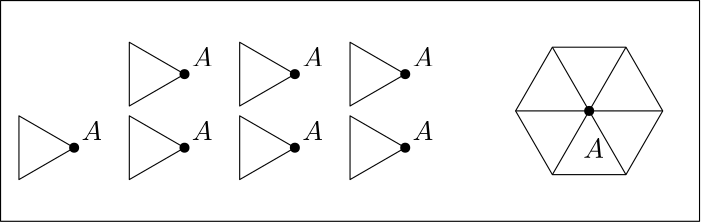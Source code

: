<?xml version="1.0"?>
<!DOCTYPE ipe SYSTEM "ipe.dtd">
<ipe version="70107" creator="Ipe 7.1.7">
<info created="D:20151027190600" modified="D:20151027190600"/>
<ipestyle name="basic">
<symbol name="arrow/arc(spx)">
<path stroke="sym-stroke" fill="sym-stroke" pen="sym-pen">
0 0 m
-1 0.333 l
-1 -0.333 l
h
</path>
</symbol>
<symbol name="arrow/farc(spx)">
<path stroke="sym-stroke" fill="white" pen="sym-pen">
0 0 m
-1 0.333 l
-1 -0.333 l
h
</path>
</symbol>
<symbol name="arrow/ptarc(spx)">
<path stroke="sym-stroke" fill="sym-stroke" pen="sym-pen">
0 0 m
-1 0.333 l
-0.8 0 l
-1 -0.333 l
h
</path>
</symbol>
<symbol name="arrow/fptarc(spx)">
<path stroke="sym-stroke" fill="white" pen="sym-pen">
0 0 m
-1 0.333 l
-0.8 0 l
-1 -0.333 l
h
</path>
</symbol>
<symbol name="mark/circle(sx)" transformations="translations">
<path fill="sym-stroke">
0.6 0 0 0.6 0 0 e
0.4 0 0 0.4 0 0 e
</path>
</symbol>
<symbol name="mark/disk(sx)" transformations="translations">
<path fill="sym-stroke">
0.6 0 0 0.6 0 0 e
</path>
</symbol>
<symbol name="mark/fdisk(sfx)" transformations="translations">
<group>
<path fill="sym-fill">
0.5 0 0 0.5 0 0 e
</path>
<path fill="sym-stroke" fillrule="eofill">
0.6 0 0 0.6 0 0 e
0.4 0 0 0.4 0 0 e
</path>
</group>
</symbol>
<symbol name="mark/box(sx)" transformations="translations">
<path fill="sym-stroke" fillrule="eofill">
-0.6 -0.6 m
0.6 -0.6 l
0.6 0.6 l
-0.6 0.6 l
h
-0.4 -0.4 m
0.4 -0.4 l
0.4 0.4 l
-0.4 0.4 l
h
</path>
</symbol>
<symbol name="mark/square(sx)" transformations="translations">
<path fill="sym-stroke">
-0.6 -0.6 m
0.6 -0.6 l
0.6 0.6 l
-0.6 0.6 l
h
</path>
</symbol>
<symbol name="mark/fsquare(sfx)" transformations="translations">
<group>
<path fill="sym-fill">
-0.5 -0.5 m
0.5 -0.5 l
0.5 0.5 l
-0.5 0.5 l
h
</path>
<path fill="sym-stroke" fillrule="eofill">
-0.6 -0.6 m
0.6 -0.6 l
0.6 0.6 l
-0.6 0.6 l
h
-0.4 -0.4 m
0.4 -0.4 l
0.4 0.4 l
-0.4 0.4 l
h
</path>
</group>
</symbol>
<symbol name="mark/cross(sx)" transformations="translations">
<group>
<path fill="sym-stroke">
-0.43 -0.57 m
0.57 0.43 l
0.43 0.57 l
-0.57 -0.43 l
h
</path>
<path fill="sym-stroke">
-0.43 0.57 m
0.57 -0.43 l
0.43 -0.57 l
-0.57 0.43 l
h
</path>
</group>
</symbol>
<symbol name="arrow/fnormal(spx)">
<path stroke="sym-stroke" fill="white" pen="sym-pen">
0 0 m
-1 0.333 l
-1 -0.333 l
h
</path>
</symbol>
<symbol name="arrow/pointed(spx)">
<path stroke="sym-stroke" fill="sym-stroke" pen="sym-pen">
0 0 m
-1 0.333 l
-0.8 0 l
-1 -0.333 l
h
</path>
</symbol>
<symbol name="arrow/fpointed(spx)">
<path stroke="sym-stroke" fill="white" pen="sym-pen">
0 0 m
-1 0.333 l
-0.8 0 l
-1 -0.333 l
h
</path>
</symbol>
<symbol name="arrow/linear(spx)">
<path stroke="sym-stroke" pen="sym-pen">
-1 0.333 m
0 0 l
-1 -0.333 l
</path>
</symbol>
<symbol name="arrow/fdouble(spx)">
<path stroke="sym-stroke" fill="white" pen="sym-pen">
0 0 m
-1 0.333 l
-1 -0.333 l
h
-1 0 m
-2 0.333 l
-2 -0.333 l
h
</path>
</symbol>
<symbol name="arrow/double(spx)">
<path stroke="sym-stroke" fill="sym-stroke" pen="sym-pen">
0 0 m
-1 0.333 l
-1 -0.333 l
h
-1 0 m
-2 0.333 l
-2 -0.333 l
h
</path>
</symbol>
<pen name="heavier" value="0.8"/>
<pen name="fat" value="1.2"/>
<pen name="ultrafat" value="2"/>
<symbolsize name="large" value="5"/>
<symbolsize name="small" value="2"/>
<symbolsize name="tiny" value="1.1"/>
<arrowsize name="large" value="10"/>
<arrowsize name="small" value="5"/>
<arrowsize name="tiny" value="3"/>
<color name="red" value="1 0 0"/>
<color name="green" value="0 1 0"/>
<color name="blue" value="0 0 1"/>
<color name="yellow" value="1 1 0"/>
<color name="orange" value="1 0.647 0"/>
<color name="gold" value="1 0.843 0"/>
<color name="purple" value="0.627 0.125 0.941"/>
<color name="gray" value="0.745"/>
<color name="brown" value="0.647 0.165 0.165"/>
<color name="navy" value="0 0 0.502"/>
<color name="pink" value="1 0.753 0.796"/>
<color name="seagreen" value="0.18 0.545 0.341"/>
<color name="turquoise" value="0.251 0.878 0.816"/>
<color name="violet" value="0.933 0.51 0.933"/>
<color name="darkblue" value="0 0 0.545"/>
<color name="darkcyan" value="0 0.545 0.545"/>
<color name="darkgray" value="0.663"/>
<color name="darkgreen" value="0 0.392 0"/>
<color name="darkmagenta" value="0.545 0 0.545"/>
<color name="darkorange" value="1 0.549 0"/>
<color name="darkred" value="0.545 0 0"/>
<color name="lightblue" value="0.678 0.847 0.902"/>
<color name="lightcyan" value="0.878 1 1"/>
<color name="lightgray" value="0.827"/>
<color name="lightgreen" value="0.565 0.933 0.565"/>
<color name="lightyellow" value="1 1 0.878"/>
<dashstyle name="dashed" value="[4] 0"/>
<dashstyle name="dotted" value="[1 3] 0"/>
<dashstyle name="dash dotted" value="[4 2 1 2] 0"/>
<dashstyle name="dash dot dotted" value="[4 2 1 2 1 2] 0"/>
<textsize name="large" value="\large"/>
<textsize name="Large" value="\Large"/>
<textsize name="LARGE" value="\LARGE"/>
<textsize name="huge" value="\huge"/>
<textsize name="Huge" value="\Huge"/>
<textsize name="small" value="\small"/>
<textsize name="footnote" value="\footnotesize"/>
<textsize name="tiny" value="\tiny"/>
<textstyle name="center" begin="\begin{center}" end="\end{center}"/>
<textstyle name="itemize" begin="\begin{itemize}" end="\end{itemize}"/>
<textstyle name="item" begin="\begin{itemize}\item{}" end="\end{itemize}"/>
<gridsize name="4 pts" value="4"/>
<gridsize name="8 pts (~3 mm)" value="8"/>
<gridsize name="16 pts (~6 mm)" value="16"/>
<gridsize name="32 pts (~12 mm)" value="32"/>
<gridsize name="10 pts (~3.5 mm)" value="10"/>
<gridsize name="20 pts (~7 mm)" value="20"/>
<gridsize name="14 pts (~5 mm)" value="14"/>
<gridsize name="28 pts (~10 mm)" value="28"/>
<gridsize name="56 pts (~20 mm)" value="56"/>
<anglesize name="90 deg" value="90"/>
<anglesize name="60 deg" value="60"/>
<anglesize name="45 deg" value="45"/>
<anglesize name="30 deg" value="30"/>
<anglesize name="22.5 deg" value="22.5"/>
<tiling name="falling" angle="-60" step="4" width="1"/>
<tiling name="rising" angle="30" step="4" width="1"/>
</ipestyle>
<page>
<layer name="alpha"/>
<view layers="alpha" active="alpha"/>
<path layer="alpha" matrix="0.827731 0 0 0.827731 4.90762 78.79" stroke="black">
272 768 m
248 781.856 l
248 754.144 l
h
</path>
<use matrix="0.827731 0 0 0.827731 4.90762 78.79" name="mark/disk(sx)" pos="272 768" size="normal" stroke="black"/>
<text matrix="0.827731 0 0 0.827731 6.48999 76.6802" transformations="translations" pos="273.285 773.904" stroke="black" type="label" width="7.472" height="6.808" depth="0" valign="baseline">$A$</text>
<path matrix="0.827731 0 0 0.827731 -74.5546 105.277" stroke="black">
272 768 m
248 781.856 l
248 754.144 l
h
</path>
<use matrix="0.827731 0 0 0.827731 -74.5546 105.277" name="mark/disk(sx)" pos="272 768" size="normal" stroke="black"/>
<text matrix="0.827731 0 0 0.827731 -72.9722 103.168" transformations="translations" pos="273.285 773.904" stroke="black" type="label" width="7.472" height="6.808" depth="0" valign="baseline">$A$</text>
<path matrix="0.827731 0 0 0.827731 -34.8235 105.277" stroke="black">
272 768 m
248 781.856 l
248 754.144 l
h
</path>
<use matrix="0.827731 0 0 0.827731 -34.8235 105.277" name="mark/disk(sx)" pos="272 768" size="normal" stroke="black"/>
<text matrix="0.827731 0 0 0.827731 -33.2411 103.168" transformations="translations" pos="273.285 773.904" stroke="black" type="label" width="7.472" height="6.808" depth="0" valign="baseline">$A$</text>
<path matrix="0.827731 0 0 0.827731 4.90762 105.277" stroke="black">
272 768 m
248 781.856 l
248 754.144 l
h
</path>
<use matrix="0.827731 0 0 0.827731 4.90762 105.277" name="mark/disk(sx)" pos="272 768" size="normal" stroke="black"/>
<text matrix="0.827731 0 0 0.827731 6.48999 103.168" transformations="translations" pos="273.285 773.904" stroke="black" type="label" width="7.472" height="6.808" depth="0" valign="baseline">$A$</text>
<path matrix="0.827731 0 0 0.827731 -34.8235 78.79" stroke="black">
272 768 m
248 781.856 l
248 754.144 l
h
</path>
<use matrix="0.827731 0 0 0.827731 -34.8235 78.79" name="mark/disk(sx)" pos="272 768" size="normal" stroke="black"/>
<text matrix="0.827731 0 0 0.827731 -33.2411 76.6802" transformations="translations" pos="273.285 773.904" stroke="black" type="label" width="7.472" height="6.808" depth="0" valign="baseline">$A$</text>
<path matrix="0.827731 0 0 0.827731 -74.5546 78.79" stroke="black">
272 768 m
248 781.856 l
248 754.144 l
h
</path>
<use matrix="0.827731 0 0 0.827731 -74.5546 78.79" name="mark/disk(sx)" pos="272 768" size="normal" stroke="black"/>
<text matrix="0.827731 0 0 0.827731 -72.9722 76.6802" transformations="translations" pos="273.285 773.904" stroke="black" type="label" width="7.472" height="6.808" depth="0" valign="baseline">$A$</text>
<path matrix="0.827731 0 0 0.827731 -114.286 78.79" stroke="black">
272 768 m
248 781.856 l
248 754.144 l
h
</path>
<use matrix="0.827731 0 0 0.827731 -114.286 78.79" name="mark/disk(sx)" pos="272 768" size="normal" stroke="black"/>
<text matrix="0.827731 0 0 0.827731 -112.703 76.6802" transformations="translations" pos="273.285 773.904" stroke="black" type="label" width="7.472" height="6.808" depth="0" valign="baseline">$A$</text>
<path matrix="0.827731 0 0 0.827731 57.8824 118.521" stroke="black">
320 736 m
304 763.713 l
272 763.713 l
256 736 l
272 708.287 l
304 708.287 l
h
</path>
<path matrix="0.827731 0 0 0.827731 57.8824 118.521" stroke="black">
256 736 m
320 736 l
</path>
<path matrix="0.827731 0 0 0.827731 57.8824 118.521" stroke="black">
272 763.713 m
304 708.287 l
</path>
<path matrix="0.827731 0 0 0.827731 57.8824 118.521" stroke="black">
304 763.713 m
272 708.287 l
</path>
<use matrix="0.827731 0 0 0.827731 57.8824 118.521" name="mark/disk(sx)" pos="288 736" size="normal" stroke="black"/>
<text matrix="0.827731 0 0 0.827731 67.9616 70.2768" transformations="translations" pos="273.285 773.904" stroke="black" type="label" width="7.472" height="6.808" depth="0" valign="baseline">$A$</text>
<path matrix="0.827731 0 0 0.827731 57.8824 118.521" stroke="black">
32 784 m
32 688 l
336 688 l
336 784 l
h
</path>
</page>
</ipe>
